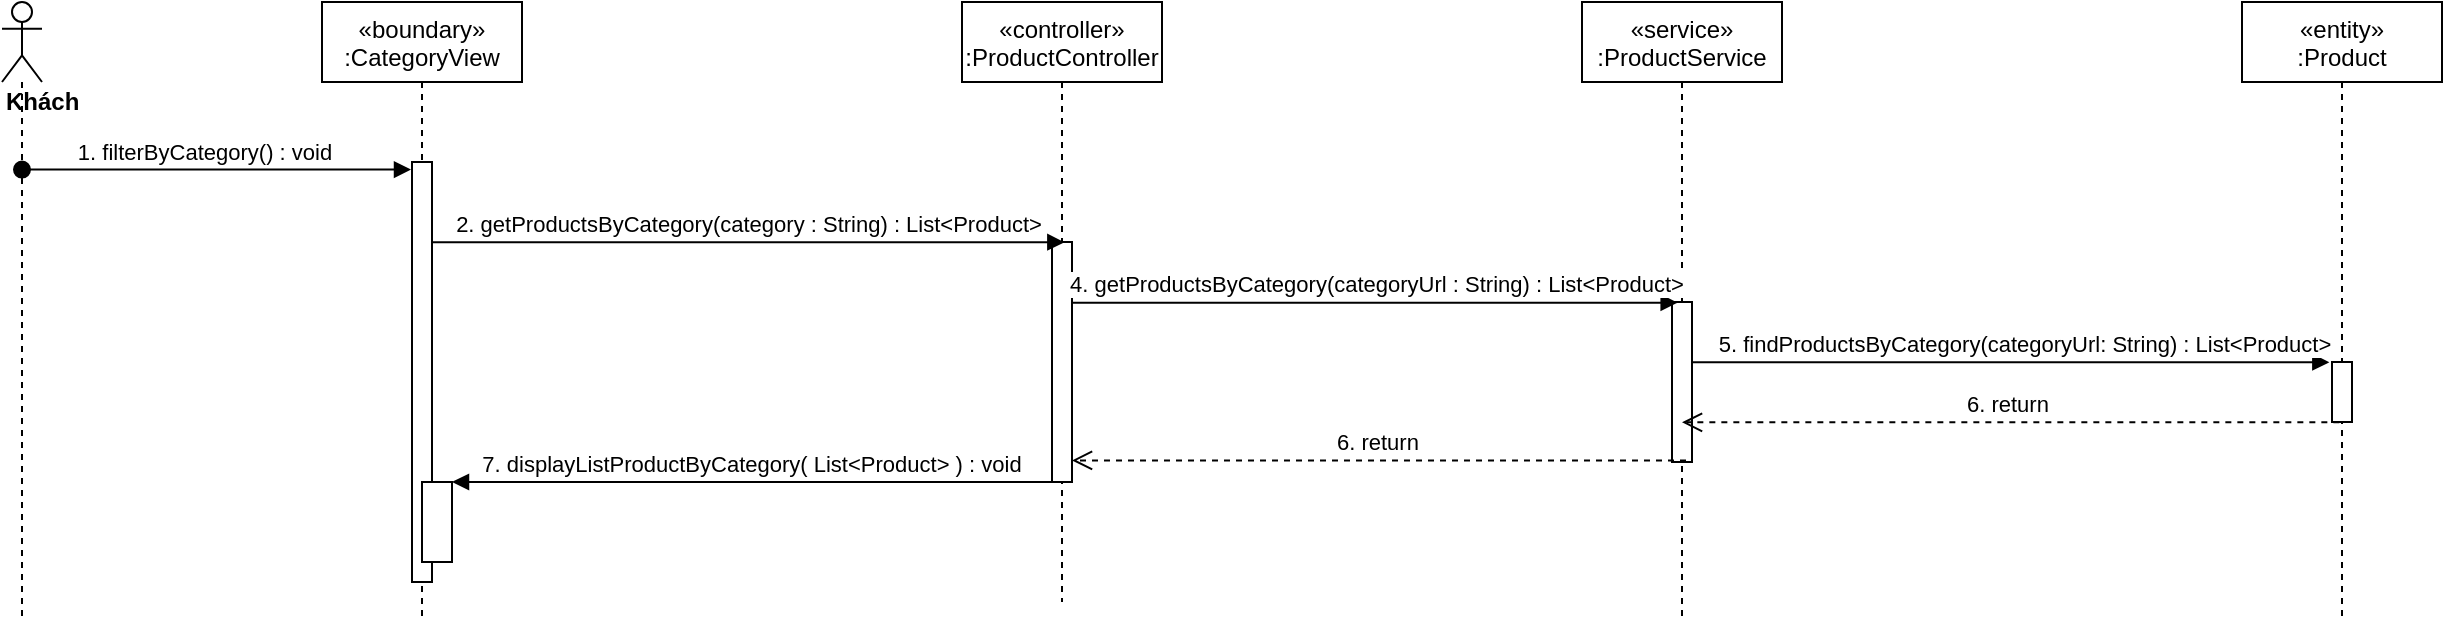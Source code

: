 <mxfile version="14.6.11" type="device"><diagram id="kgpKYQtTHZ0yAKxKKP6v" name="Page-1"><mxGraphModel dx="1108" dy="482" grid="1" gridSize="10" guides="1" tooltips="1" connect="1" arrows="1" fold="1" page="1" pageScale="1" pageWidth="850" pageHeight="1100" math="0" shadow="0"><root><mxCell id="0"/><mxCell id="1" parent="0"/><mxCell id="qCl98HnQS_1WfnkHJzpx-1" value="«boundary»&#10;:CategoryView" style="shape=umlLifeline;perimeter=lifelinePerimeter;container=1;collapsible=0;recursiveResize=0;rounded=0;shadow=0;strokeWidth=1;" parent="1" vertex="1"><mxGeometry x="260" y="80" width="100" height="310" as="geometry"/></mxCell><mxCell id="qCl98HnQS_1WfnkHJzpx-2" value="" style="points=[];perimeter=orthogonalPerimeter;rounded=0;shadow=0;strokeWidth=1;" parent="qCl98HnQS_1WfnkHJzpx-1" vertex="1"><mxGeometry x="45" y="80" width="10" height="210" as="geometry"/></mxCell><mxCell id="qCl98HnQS_1WfnkHJzpx-19" value="" style="html=1;points=[];perimeter=orthogonalPerimeter;" parent="qCl98HnQS_1WfnkHJzpx-1" vertex="1"><mxGeometry x="50" y="240" width="15" height="40" as="geometry"/></mxCell><mxCell id="qCl98HnQS_1WfnkHJzpx-5" value="«controller»&#10;:ProductController" style="shape=umlLifeline;perimeter=lifelinePerimeter;container=1;collapsible=0;recursiveResize=0;rounded=0;shadow=0;strokeWidth=1;" parent="1" vertex="1"><mxGeometry x="580" y="80" width="100" height="300" as="geometry"/></mxCell><mxCell id="qCl98HnQS_1WfnkHJzpx-6" value="" style="points=[];perimeter=orthogonalPerimeter;rounded=0;shadow=0;strokeWidth=1;" parent="qCl98HnQS_1WfnkHJzpx-5" vertex="1"><mxGeometry x="45" y="120" width="10" height="120" as="geometry"/></mxCell><mxCell id="qCl98HnQS_1WfnkHJzpx-7" value="&lt;div&gt;&lt;b&gt;Khách&lt;/b&gt;&lt;/div&gt;" style="shape=umlLifeline;participant=umlActor;perimeter=lifelinePerimeter;whiteSpace=wrap;html=1;container=1;collapsible=0;recursiveResize=0;verticalAlign=top;spacingTop=36;outlineConnect=0;align=left;" parent="1" vertex="1"><mxGeometry x="100" y="80" width="20" height="310" as="geometry"/></mxCell><mxCell id="qCl98HnQS_1WfnkHJzpx-8" value="1. filterByCategory() : void" style="verticalAlign=bottom;startArrow=oval;endArrow=block;startSize=8;shadow=0;strokeWidth=1;entryX=-0.05;entryY=0.018;entryDx=0;entryDy=0;entryPerimeter=0;" parent="1" source="qCl98HnQS_1WfnkHJzpx-7" target="qCl98HnQS_1WfnkHJzpx-2" edge="1"><mxGeometry x="-0.06" relative="1" as="geometry"><mxPoint x="100" y="170" as="sourcePoint"/><mxPoint as="offset"/></mxGeometry></mxCell><mxCell id="qCl98HnQS_1WfnkHJzpx-9" value="«service»&#10;:ProductService" style="shape=umlLifeline;perimeter=lifelinePerimeter;container=1;collapsible=0;recursiveResize=0;rounded=0;shadow=0;strokeWidth=1;" parent="1" vertex="1"><mxGeometry x="890" y="80" width="100" height="310" as="geometry"/></mxCell><mxCell id="qCl98HnQS_1WfnkHJzpx-10" value="" style="points=[];perimeter=orthogonalPerimeter;rounded=0;shadow=0;strokeWidth=1;" parent="qCl98HnQS_1WfnkHJzpx-9" vertex="1"><mxGeometry x="45" y="150" width="10" height="80" as="geometry"/></mxCell><mxCell id="qCl98HnQS_1WfnkHJzpx-11" value="2. getProductsByCategory(category : String) : List&amp;lt;Product&amp;gt;" style="html=1;verticalAlign=bottom;endArrow=block;entryX=0.617;entryY=0.001;entryDx=0;entryDy=0;entryPerimeter=0;" parent="1" source="qCl98HnQS_1WfnkHJzpx-2" target="qCl98HnQS_1WfnkHJzpx-6" edge="1"><mxGeometry width="80" relative="1" as="geometry"><mxPoint x="320" y="248" as="sourcePoint"/><mxPoint x="500" y="210" as="targetPoint"/></mxGeometry></mxCell><mxCell id="qCl98HnQS_1WfnkHJzpx-12" value="4. getProductsByCategory(categoryUrl : String) : List&amp;lt;Product&amp;gt;" style="html=1;verticalAlign=bottom;endArrow=block;entryX=0.283;entryY=0.004;entryDx=0;entryDy=0;entryPerimeter=0;" parent="1" source="qCl98HnQS_1WfnkHJzpx-6" target="qCl98HnQS_1WfnkHJzpx-10" edge="1"><mxGeometry width="80" relative="1" as="geometry"><mxPoint x="670" y="210" as="sourcePoint"/><mxPoint x="760" y="280" as="targetPoint"/></mxGeometry></mxCell><mxCell id="qCl98HnQS_1WfnkHJzpx-13" value="«entity»&#10;:Product" style="shape=umlLifeline;perimeter=lifelinePerimeter;container=1;collapsible=0;recursiveResize=0;rounded=0;shadow=0;strokeWidth=1;" parent="1" vertex="1"><mxGeometry x="1220" y="80" width="100" height="310" as="geometry"/></mxCell><mxCell id="qCl98HnQS_1WfnkHJzpx-14" value="" style="points=[];perimeter=orthogonalPerimeter;rounded=0;shadow=0;strokeWidth=1;" parent="qCl98HnQS_1WfnkHJzpx-13" vertex="1"><mxGeometry x="45" y="180" width="10" height="30" as="geometry"/></mxCell><mxCell id="qCl98HnQS_1WfnkHJzpx-15" value="5. findProductsByCategory(categoryUrl: String) : List&amp;lt;Product&amp;gt;" style="html=1;verticalAlign=bottom;endArrow=block;entryX=-0.133;entryY=0.004;entryDx=0;entryDy=0;entryPerimeter=0;" parent="1" source="qCl98HnQS_1WfnkHJzpx-10" target="qCl98HnQS_1WfnkHJzpx-14" edge="1"><mxGeometry x="0.041" width="80" relative="1" as="geometry"><mxPoint x="980" y="290" as="sourcePoint"/><mxPoint x="1000" y="190" as="targetPoint"/><mxPoint as="offset"/></mxGeometry></mxCell><mxCell id="qCl98HnQS_1WfnkHJzpx-16" value="6. return&amp;nbsp;" style="html=1;verticalAlign=bottom;endArrow=open;dashed=1;endSize=8;exitX=0.367;exitY=1.006;exitDx=0;exitDy=0;exitPerimeter=0;" parent="1" source="qCl98HnQS_1WfnkHJzpx-14" target="qCl98HnQS_1WfnkHJzpx-9" edge="1"><mxGeometry relative="1" as="geometry"><mxPoint x="1000" y="360" as="sourcePoint"/><mxPoint x="950" y="310" as="targetPoint"/></mxGeometry></mxCell><mxCell id="qCl98HnQS_1WfnkHJzpx-17" value="6. return&amp;nbsp;" style="html=1;verticalAlign=bottom;endArrow=open;dashed=1;endSize=8;exitX=0.7;exitY=0.99;exitDx=0;exitDy=0;exitPerimeter=0;" parent="1" source="qCl98HnQS_1WfnkHJzpx-10" target="qCl98HnQS_1WfnkHJzpx-6" edge="1"><mxGeometry relative="1" as="geometry"><mxPoint x="870" y="370" as="sourcePoint"/><mxPoint x="650" y="370" as="targetPoint"/></mxGeometry></mxCell><mxCell id="qCl98HnQS_1WfnkHJzpx-18" value="7. displayListProductByCategory( List&lt;Product&gt; ) : void" style="verticalAlign=bottom;endArrow=block;shadow=0;strokeWidth=1;" parent="1" source="qCl98HnQS_1WfnkHJzpx-6" target="qCl98HnQS_1WfnkHJzpx-19" edge="1"><mxGeometry relative="1" as="geometry"><mxPoint x="565" y="370" as="sourcePoint"/><mxPoint x="350" y="401" as="targetPoint"/></mxGeometry></mxCell></root></mxGraphModel></diagram></mxfile>